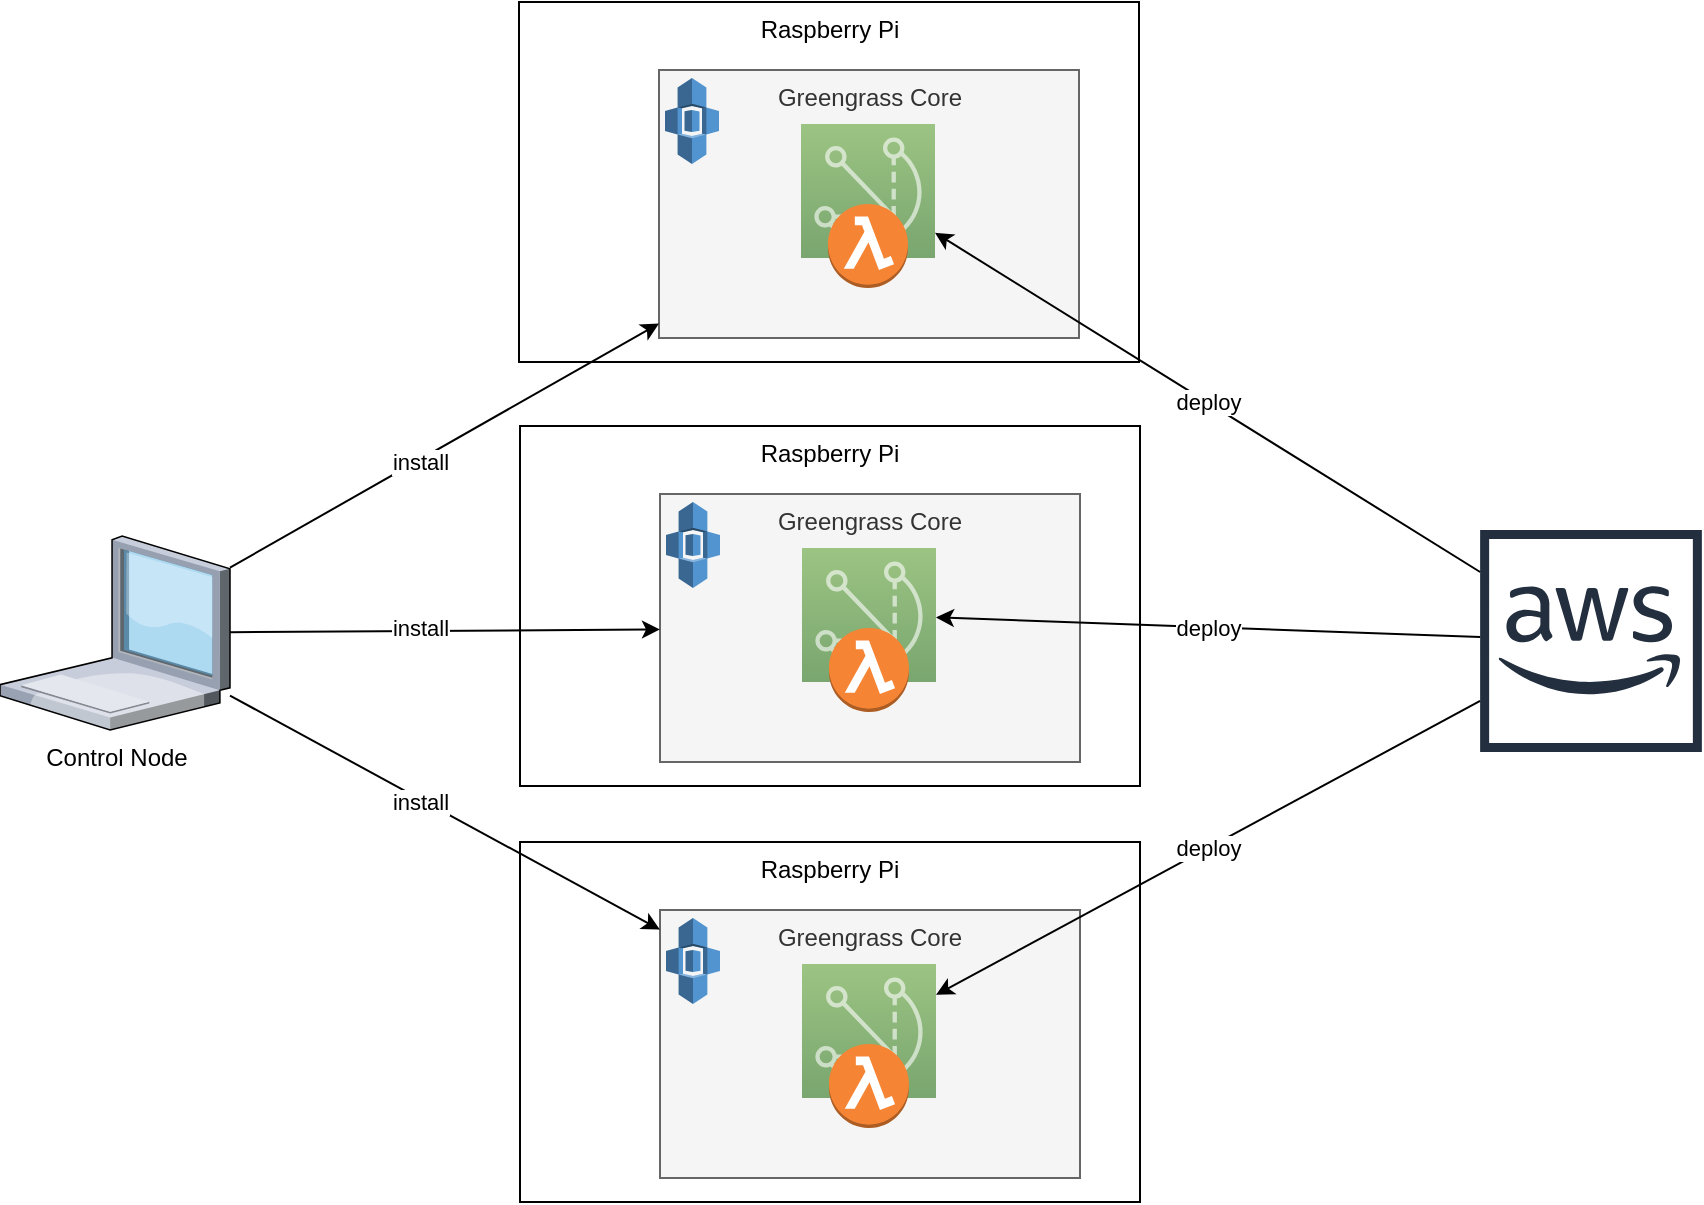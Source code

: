 <mxfile version="10.7.5" type="device"><diagram id="s51oKqefG94YvYHNMt41" name="Page-1"><mxGraphModel dx="1078" dy="1005" grid="1" gridSize="10" guides="1" tooltips="1" connect="1" arrows="1" fold="1" page="1" pageScale="1" pageWidth="850" pageHeight="1100" math="0" shadow="0"><root><mxCell id="0"/><mxCell id="1" parent="0"/><mxCell id="YVLJkVDbbZ4a_SfBCebw-1" value="Raspberry Pi&lt;br&gt;" style="rounded=0;whiteSpace=wrap;html=1;verticalAlign=top;" vertex="1" parent="1"><mxGeometry x="380" y="362" width="310" height="180" as="geometry"/></mxCell><mxCell id="YVLJkVDbbZ4a_SfBCebw-2" value="Control Node" style="verticalLabelPosition=bottom;aspect=fixed;html=1;verticalAlign=top;strokeColor=none;align=center;outlineConnect=0;shape=mxgraph.citrix.laptop_1;" vertex="1" parent="1"><mxGeometry x="120" y="417" width="115" height="97" as="geometry"/></mxCell><mxCell id="YVLJkVDbbZ4a_SfBCebw-3" value="" style="shape=image;html=1;verticalAlign=top;verticalLabelPosition=bottom;labelBackgroundColor=#ffffff;imageAspect=0;aspect=fixed;image=https://cdn0.iconfinder.com/data/icons/flat-round-system/512/raspberry-128.png" vertex="1" parent="1"><mxGeometry x="387" y="369" width="48" height="48" as="geometry"/></mxCell><mxCell id="YVLJkVDbbZ4a_SfBCebw-4" value="Greengrass Core" style="rounded=0;whiteSpace=wrap;html=1;verticalAlign=top;fillColor=#f5f5f5;strokeColor=#666666;fontColor=#333333;" vertex="1" parent="1"><mxGeometry x="450" y="396" width="210" height="134" as="geometry"/></mxCell><mxCell id="YVLJkVDbbZ4a_SfBCebw-5" value="" style="outlineConnect=0;fontColor=#232F3E;gradientColor=#60A337;gradientDirection=north;fillColor=#277116;strokeColor=#ffffff;dashed=0;verticalLabelPosition=bottom;verticalAlign=top;align=center;html=1;fontSize=12;fontStyle=0;aspect=fixed;shape=mxgraph.aws4.resourceIcon;resIcon=mxgraph.aws4.greengrass;opacity=60;" vertex="1" parent="1"><mxGeometry x="521" y="423" width="67" height="67" as="geometry"/></mxCell><mxCell id="YVLJkVDbbZ4a_SfBCebw-6" value="install" style="endArrow=classic;html=1;" edge="1" parent="1" source="YVLJkVDbbZ4a_SfBCebw-2" target="YVLJkVDbbZ4a_SfBCebw-4"><mxGeometry x="-0.116" y="1" width="50" height="50" relative="1" as="geometry"><mxPoint x="120" y="610" as="sourcePoint"/><mxPoint x="170" y="560" as="targetPoint"/><mxPoint as="offset"/></mxGeometry></mxCell><mxCell id="YVLJkVDbbZ4a_SfBCebw-9" value="" style="outlineConnect=0;fontColor=#232F3E;gradientColor=none;fillColor=#232F3E;strokeColor=none;dashed=0;verticalLabelPosition=bottom;verticalAlign=top;align=center;html=1;fontSize=12;fontStyle=0;aspect=fixed;pointerEvents=1;shape=mxgraph.aws4.aws_cloud;" vertex="1" parent="1"><mxGeometry x="860" y="414" width="111" height="111" as="geometry"/></mxCell><mxCell id="YVLJkVDbbZ4a_SfBCebw-10" value="" style="outlineConnect=0;dashed=0;verticalLabelPosition=bottom;verticalAlign=top;align=center;html=1;shape=mxgraph.aws3.lambda_function;fillColor=#F58534;gradientColor=none;" vertex="1" parent="1"><mxGeometry x="534.5" y="463" width="40" height="42" as="geometry"/></mxCell><mxCell id="YVLJkVDbbZ4a_SfBCebw-12" value="" style="outlineConnect=0;dashed=0;verticalLabelPosition=bottom;verticalAlign=top;align=center;html=1;shape=mxgraph.aws3.greengrass;fillColor=#5294CF;gradientColor=none;" vertex="1" parent="1"><mxGeometry x="453" y="400" width="27" height="43" as="geometry"/></mxCell><mxCell id="YVLJkVDbbZ4a_SfBCebw-14" value="deploy" style="endArrow=classic;html=1;" edge="1" parent="1" source="YVLJkVDbbZ4a_SfBCebw-9" target="YVLJkVDbbZ4a_SfBCebw-5"><mxGeometry width="50" height="50" relative="1" as="geometry"><mxPoint x="120" y="660" as="sourcePoint"/><mxPoint x="170" y="610" as="targetPoint"/></mxGeometry></mxCell><mxCell id="YVLJkVDbbZ4a_SfBCebw-15" value="Raspberry Pi&lt;br&gt;" style="rounded=0;whiteSpace=wrap;html=1;verticalAlign=top;" vertex="1" parent="1"><mxGeometry x="379.5" y="150" width="310" height="180" as="geometry"/></mxCell><mxCell id="YVLJkVDbbZ4a_SfBCebw-16" value="" style="shape=image;html=1;verticalAlign=top;verticalLabelPosition=bottom;labelBackgroundColor=#ffffff;imageAspect=0;aspect=fixed;image=https://cdn0.iconfinder.com/data/icons/flat-round-system/512/raspberry-128.png" vertex="1" parent="1"><mxGeometry x="386.5" y="157" width="48" height="48" as="geometry"/></mxCell><mxCell id="YVLJkVDbbZ4a_SfBCebw-17" value="Greengrass Core" style="rounded=0;whiteSpace=wrap;html=1;verticalAlign=top;fillColor=#f5f5f5;strokeColor=#666666;fontColor=#333333;" vertex="1" parent="1"><mxGeometry x="449.5" y="184" width="210" height="134" as="geometry"/></mxCell><mxCell id="YVLJkVDbbZ4a_SfBCebw-18" value="" style="outlineConnect=0;fontColor=#232F3E;gradientColor=#60A337;gradientDirection=north;fillColor=#277116;strokeColor=#ffffff;dashed=0;verticalLabelPosition=bottom;verticalAlign=top;align=center;html=1;fontSize=12;fontStyle=0;aspect=fixed;shape=mxgraph.aws4.resourceIcon;resIcon=mxgraph.aws4.greengrass;opacity=60;" vertex="1" parent="1"><mxGeometry x="520.5" y="211" width="67" height="67" as="geometry"/></mxCell><mxCell id="YVLJkVDbbZ4a_SfBCebw-19" value="" style="outlineConnect=0;dashed=0;verticalLabelPosition=bottom;verticalAlign=top;align=center;html=1;shape=mxgraph.aws3.lambda_function;fillColor=#F58534;gradientColor=none;" vertex="1" parent="1"><mxGeometry x="534" y="251" width="40" height="42" as="geometry"/></mxCell><mxCell id="YVLJkVDbbZ4a_SfBCebw-20" value="" style="outlineConnect=0;dashed=0;verticalLabelPosition=bottom;verticalAlign=top;align=center;html=1;shape=mxgraph.aws3.greengrass;fillColor=#5294CF;gradientColor=none;" vertex="1" parent="1"><mxGeometry x="452.5" y="188" width="27" height="43" as="geometry"/></mxCell><mxCell id="YVLJkVDbbZ4a_SfBCebw-21" value="Raspberry Pi&lt;br&gt;" style="rounded=0;whiteSpace=wrap;html=1;verticalAlign=top;" vertex="1" parent="1"><mxGeometry x="380" y="570" width="310" height="180" as="geometry"/></mxCell><mxCell id="YVLJkVDbbZ4a_SfBCebw-22" value="" style="shape=image;html=1;verticalAlign=top;verticalLabelPosition=bottom;labelBackgroundColor=#ffffff;imageAspect=0;aspect=fixed;image=https://cdn0.iconfinder.com/data/icons/flat-round-system/512/raspberry-128.png" vertex="1" parent="1"><mxGeometry x="387" y="577" width="48" height="48" as="geometry"/></mxCell><mxCell id="YVLJkVDbbZ4a_SfBCebw-23" value="Greengrass Core" style="rounded=0;whiteSpace=wrap;html=1;verticalAlign=top;fillColor=#f5f5f5;strokeColor=#666666;fontColor=#333333;" vertex="1" parent="1"><mxGeometry x="450" y="604" width="210" height="134" as="geometry"/></mxCell><mxCell id="YVLJkVDbbZ4a_SfBCebw-24" value="" style="outlineConnect=0;fontColor=#232F3E;gradientColor=#60A337;gradientDirection=north;fillColor=#277116;strokeColor=#ffffff;dashed=0;verticalLabelPosition=bottom;verticalAlign=top;align=center;html=1;fontSize=12;fontStyle=0;aspect=fixed;shape=mxgraph.aws4.resourceIcon;resIcon=mxgraph.aws4.greengrass;opacity=60;" vertex="1" parent="1"><mxGeometry x="521" y="631" width="67" height="67" as="geometry"/></mxCell><mxCell id="YVLJkVDbbZ4a_SfBCebw-25" value="" style="outlineConnect=0;dashed=0;verticalLabelPosition=bottom;verticalAlign=top;align=center;html=1;shape=mxgraph.aws3.lambda_function;fillColor=#F58534;gradientColor=none;" vertex="1" parent="1"><mxGeometry x="534.5" y="671" width="40" height="42" as="geometry"/></mxCell><mxCell id="YVLJkVDbbZ4a_SfBCebw-26" value="" style="outlineConnect=0;dashed=0;verticalLabelPosition=bottom;verticalAlign=top;align=center;html=1;shape=mxgraph.aws3.greengrass;fillColor=#5294CF;gradientColor=none;" vertex="1" parent="1"><mxGeometry x="453" y="608" width="27" height="43" as="geometry"/></mxCell><mxCell id="YVLJkVDbbZ4a_SfBCebw-27" value="install" style="endArrow=classic;html=1;" edge="1" parent="1" source="YVLJkVDbbZ4a_SfBCebw-2" target="YVLJkVDbbZ4a_SfBCebw-17"><mxGeometry x="-0.119" y="-1" width="50" height="50" relative="1" as="geometry"><mxPoint x="245" y="475.119" as="sourcePoint"/><mxPoint x="460" y="473.695" as="targetPoint"/><mxPoint as="offset"/></mxGeometry></mxCell><mxCell id="YVLJkVDbbZ4a_SfBCebw-28" value="install" style="endArrow=classic;html=1;" edge="1" parent="1" source="YVLJkVDbbZ4a_SfBCebw-2" target="YVLJkVDbbZ4a_SfBCebw-23"><mxGeometry x="-0.111" y="-1" width="50" height="50" relative="1" as="geometry"><mxPoint x="255" y="485.119" as="sourcePoint"/><mxPoint x="470" y="483.695" as="targetPoint"/><mxPoint as="offset"/></mxGeometry></mxCell><mxCell id="YVLJkVDbbZ4a_SfBCebw-29" value="deploy" style="endArrow=classic;html=1;" edge="1" parent="1" source="YVLJkVDbbZ4a_SfBCebw-9" target="YVLJkVDbbZ4a_SfBCebw-18"><mxGeometry width="50" height="50" relative="1" as="geometry"><mxPoint x="870.071" y="477.504" as="sourcePoint"/><mxPoint x="598" y="467.706" as="targetPoint"/></mxGeometry></mxCell><mxCell id="YVLJkVDbbZ4a_SfBCebw-30" value="deploy" style="endArrow=classic;html=1;" edge="1" parent="1" source="YVLJkVDbbZ4a_SfBCebw-9" target="YVLJkVDbbZ4a_SfBCebw-24"><mxGeometry width="50" height="50" relative="1" as="geometry"><mxPoint x="880.071" y="487.504" as="sourcePoint"/><mxPoint x="608" y="477.706" as="targetPoint"/></mxGeometry></mxCell></root></mxGraphModel></diagram></mxfile>